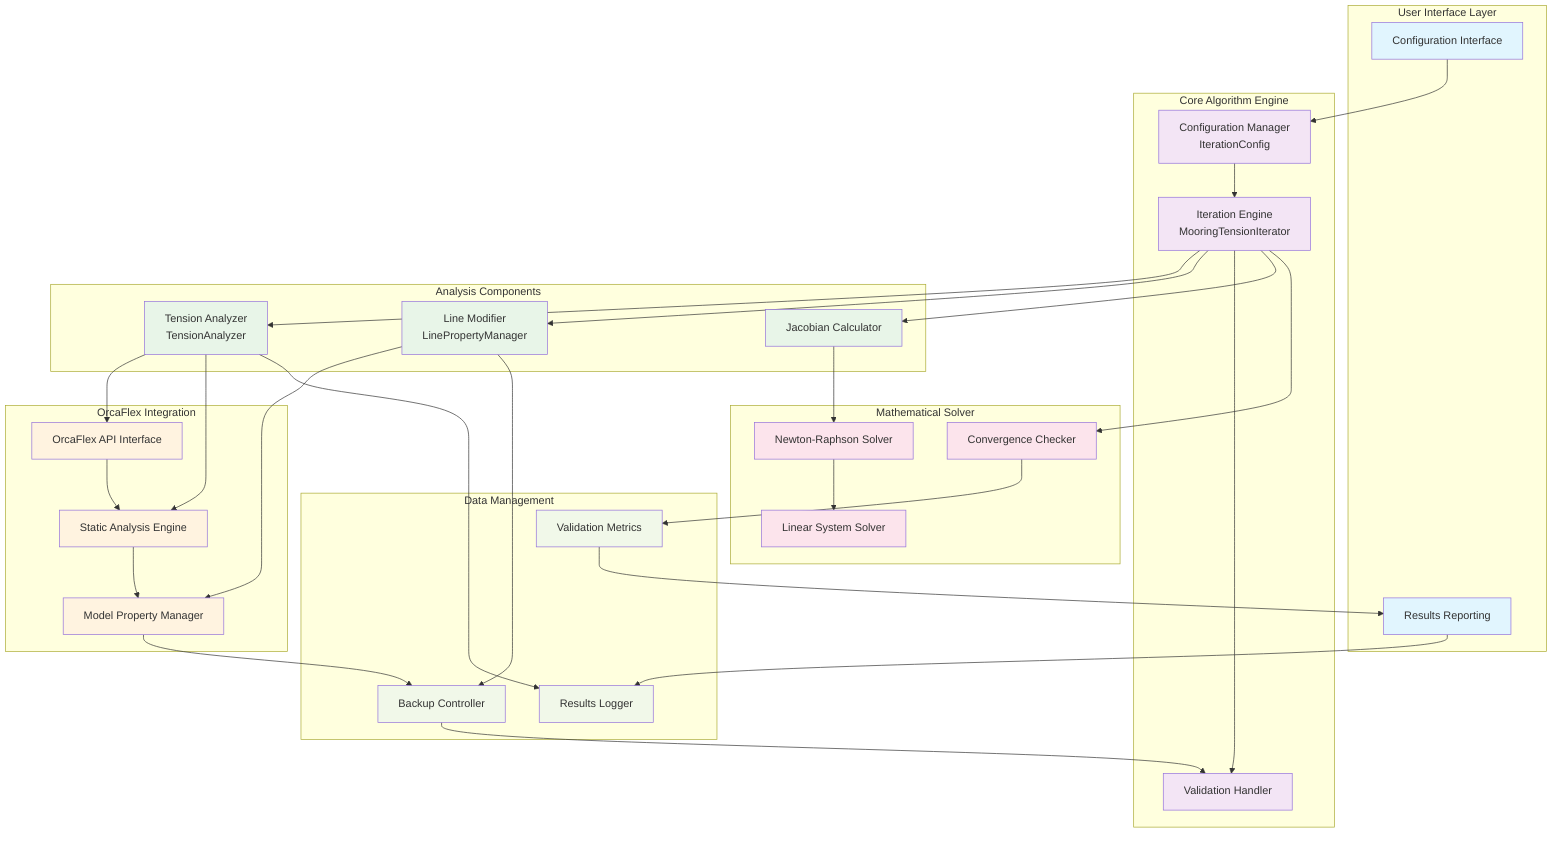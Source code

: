 graph TB
    subgraph "User Interface Layer"
        UI[Configuration Interface]
        REP[Results Reporting]
    end
    
    subgraph "Core Algorithm Engine"
        IE[Iteration Engine<br/>MooringTensionIterator]
        CM[Configuration Manager<br/>IterationConfig]
        VH[Validation Handler]
    end
    
    subgraph "Analysis Components"
        TA[Tension Analyzer<br/>TensionAnalyzer]
        LM[Line Modifier<br/>LinePropertyManager]
        JC[Jacobian Calculator]
    end
    
    subgraph "OrcaFlex Integration"
        OFA[OrcaFlex API Interface]
        SA[Static Analysis Engine]
        MP[Model Property Manager]
    end
    
    subgraph "Mathematical Solver"
        NR[Newton-Raphson Solver]
        LS[Linear System Solver]
        CG[Convergence Checker]
    end
    
    subgraph "Data Management"
        BC[Backup Controller]
        RL[Results Logger]
        VM[Validation Metrics]
    end
    
    %% User interactions
    UI --> CM
    REP --> RL
    
    %% Main algorithm flow
    CM --> IE
    IE --> TA
    IE --> LM
    IE --> VH
    
    %% Analysis components
    TA --> OFA
    TA --> SA
    LM --> MP
    LM --> BC
    
    %% Mathematical processing
    IE --> JC
    JC --> NR
    NR --> LS
    IE --> CG
    
    %% OrcaFlex operations
    OFA --> SA
    SA --> MP
    MP --> BC
    
    %% Data flow
    TA --> RL
    CG --> VM
    VM --> REP
    BC --> VH
    
    %% Styling
    classDef userLayer fill:#e1f5fe
    classDef coreLayer fill:#f3e5f5
    classDef analysisLayer fill:#e8f5e8
    classDef orcaflexLayer fill:#fff3e0
    classDef mathLayer fill:#fce4ec
    classDef dataLayer fill:#f1f8e9
    
    class UI,REP userLayer
    class IE,CM,VH coreLayer
    class TA,LM,JC analysisLayer
    class OFA,SA,MP orcaflexLayer
    class NR,LS,CG mathLayer
    class BC,RL,VM dataLayer